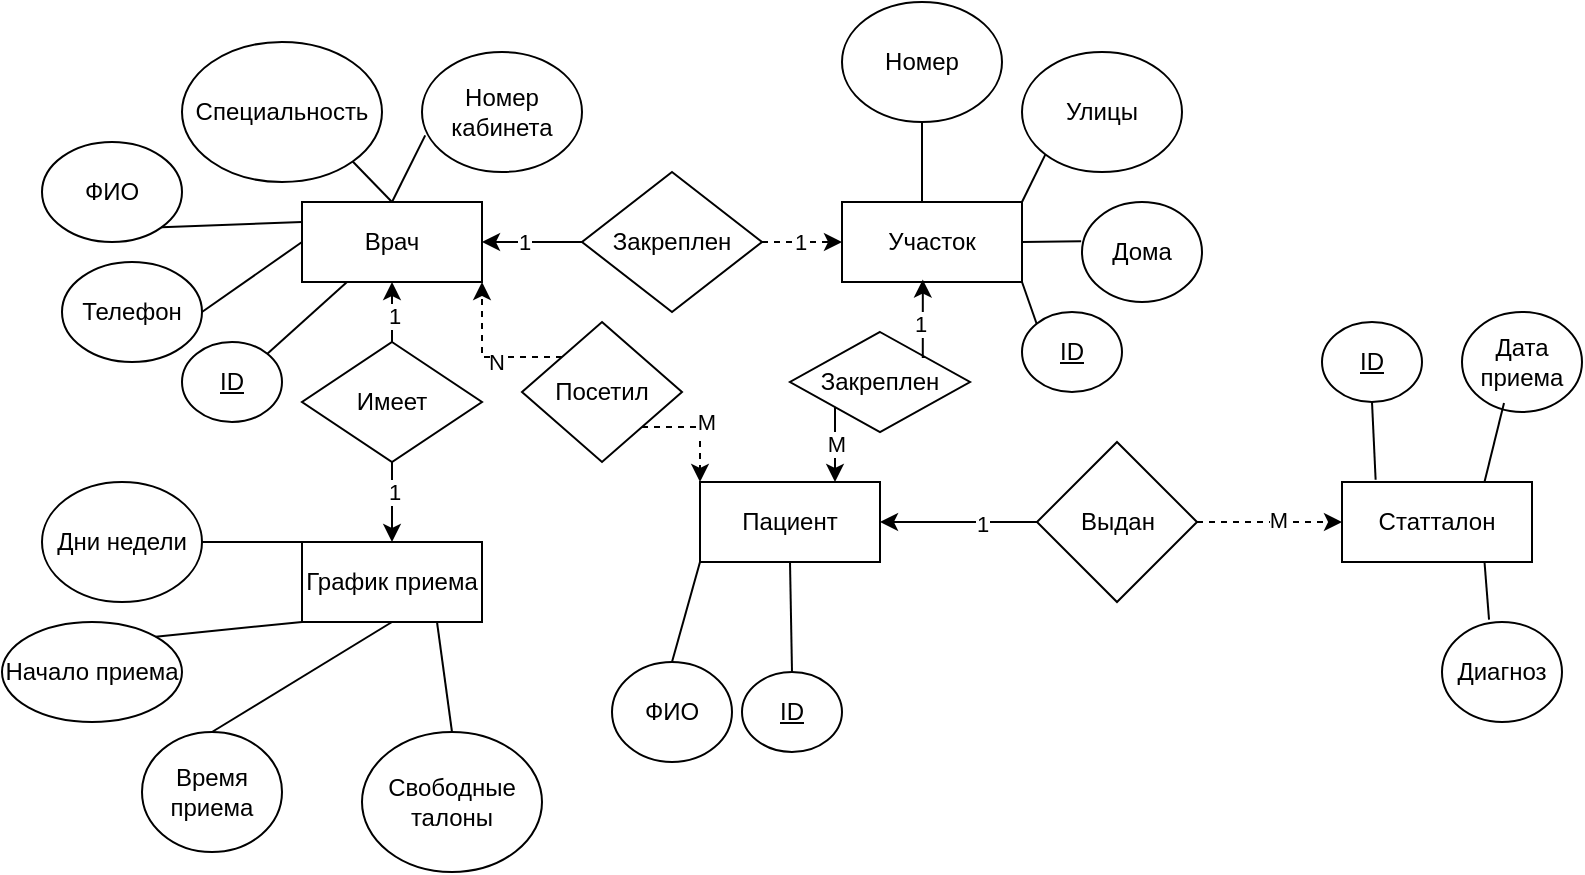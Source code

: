 <mxfile version="28.2.0">
  <diagram name="Страница — 1" id="8ma9KyARYrbKn6qlZUvq">
    <mxGraphModel dx="563" dy="782" grid="1" gridSize="10" guides="1" tooltips="1" connect="1" arrows="1" fold="1" page="1" pageScale="1" pageWidth="827" pageHeight="1169" math="0" shadow="0">
      <root>
        <mxCell id="0" />
        <mxCell id="1" parent="0" />
        <mxCell id="hVDHSrM-zefOUmls5H3F-1" value="В&lt;span style=&quot;background-color: transparent; color: light-dark(rgb(0, 0, 0), rgb(255, 255, 255));&quot;&gt;рач&lt;/span&gt;" style="rounded=0;whiteSpace=wrap;html=1;" vertex="1" parent="1">
          <mxGeometry x="170" y="120" width="90" height="40" as="geometry" />
        </mxCell>
        <mxCell id="hVDHSrM-zefOUmls5H3F-2" value="Пациент" style="rounded=0;whiteSpace=wrap;html=1;" vertex="1" parent="1">
          <mxGeometry x="369" y="260" width="90" height="40" as="geometry" />
        </mxCell>
        <mxCell id="hVDHSrM-zefOUmls5H3F-3" value="Участок" style="rounded=0;whiteSpace=wrap;html=1;" vertex="1" parent="1">
          <mxGeometry x="440" y="120" width="90" height="40" as="geometry" />
        </mxCell>
        <mxCell id="hVDHSrM-zefOUmls5H3F-8" value="Статталон" style="rounded=0;whiteSpace=wrap;html=1;" vertex="1" parent="1">
          <mxGeometry x="690" y="260" width="95" height="40" as="geometry" />
        </mxCell>
        <mxCell id="hVDHSrM-zefOUmls5H3F-9" value="Специальность" style="ellipse;whiteSpace=wrap;html=1;" vertex="1" parent="1">
          <mxGeometry x="110" y="40" width="100" height="70" as="geometry" />
        </mxCell>
        <mxCell id="hVDHSrM-zefOUmls5H3F-11" value="" style="endArrow=none;html=1;rounded=0;exitX=0.5;exitY=0;exitDx=0;exitDy=0;entryX=1;entryY=1;entryDx=0;entryDy=0;" edge="1" parent="1" source="hVDHSrM-zefOUmls5H3F-1" target="hVDHSrM-zefOUmls5H3F-9">
          <mxGeometry width="50" height="50" relative="1" as="geometry">
            <mxPoint x="320" y="280" as="sourcePoint" />
            <mxPoint x="370" y="230" as="targetPoint" />
          </mxGeometry>
        </mxCell>
        <mxCell id="hVDHSrM-zefOUmls5H3F-15" value="График приема" style="rounded=0;whiteSpace=wrap;html=1;" vertex="1" parent="1">
          <mxGeometry x="170" y="290" width="90" height="40" as="geometry" />
        </mxCell>
        <mxCell id="hVDHSrM-zefOUmls5H3F-17" value="ФИО" style="ellipse;whiteSpace=wrap;html=1;" vertex="1" parent="1">
          <mxGeometry x="40" y="90" width="70" height="50" as="geometry" />
        </mxCell>
        <mxCell id="hVDHSrM-zefOUmls5H3F-18" value="" style="endArrow=none;html=1;rounded=0;exitX=0;exitY=0.25;exitDx=0;exitDy=0;entryX=1;entryY=1;entryDx=0;entryDy=0;" edge="1" parent="1" source="hVDHSrM-zefOUmls5H3F-1" target="hVDHSrM-zefOUmls5H3F-17">
          <mxGeometry width="50" height="50" relative="1" as="geometry">
            <mxPoint x="101" y="293" as="sourcePoint" />
            <mxPoint x="80" y="270" as="targetPoint" />
          </mxGeometry>
        </mxCell>
        <mxCell id="hVDHSrM-zefOUmls5H3F-19" value="Телефон" style="ellipse;whiteSpace=wrap;html=1;" vertex="1" parent="1">
          <mxGeometry x="50" y="150" width="70" height="50" as="geometry" />
        </mxCell>
        <mxCell id="hVDHSrM-zefOUmls5H3F-20" value="" style="endArrow=none;html=1;rounded=0;exitX=0;exitY=0.5;exitDx=0;exitDy=0;entryX=1;entryY=0.5;entryDx=0;entryDy=0;" edge="1" parent="1" source="hVDHSrM-zefOUmls5H3F-1" target="hVDHSrM-zefOUmls5H3F-19">
          <mxGeometry width="50" height="50" relative="1" as="geometry">
            <mxPoint x="171" y="313" as="sourcePoint" />
            <mxPoint x="150" y="290" as="targetPoint" />
          </mxGeometry>
        </mxCell>
        <mxCell id="hVDHSrM-zefOUmls5H3F-21" value="Номер кабинета" style="ellipse;whiteSpace=wrap;html=1;" vertex="1" parent="1">
          <mxGeometry x="230" y="45" width="80" height="60" as="geometry" />
        </mxCell>
        <mxCell id="hVDHSrM-zefOUmls5H3F-22" value="" style="endArrow=none;html=1;rounded=0;exitX=0.5;exitY=0;exitDx=0;exitDy=0;entryX=0.02;entryY=0.695;entryDx=0;entryDy=0;entryPerimeter=0;" edge="1" parent="1" source="hVDHSrM-zefOUmls5H3F-1" target="hVDHSrM-zefOUmls5H3F-21">
          <mxGeometry width="50" height="50" relative="1" as="geometry">
            <mxPoint x="381" y="113" as="sourcePoint" />
            <mxPoint x="360" y="90" as="targetPoint" />
          </mxGeometry>
        </mxCell>
        <mxCell id="hVDHSrM-zefOUmls5H3F-23" value="Номер" style="ellipse;whiteSpace=wrap;html=1;" vertex="1" parent="1">
          <mxGeometry x="440" y="20" width="80" height="60" as="geometry" />
        </mxCell>
        <mxCell id="hVDHSrM-zefOUmls5H3F-24" value="" style="endArrow=none;html=1;rounded=0;entryX=0.5;entryY=1;entryDx=0;entryDy=0;" edge="1" parent="1" target="hVDHSrM-zefOUmls5H3F-23">
          <mxGeometry width="50" height="50" relative="1" as="geometry">
            <mxPoint x="480" y="120" as="sourcePoint" />
            <mxPoint x="550" y="100" as="targetPoint" />
          </mxGeometry>
        </mxCell>
        <mxCell id="hVDHSrM-zefOUmls5H3F-25" value="Улицы" style="ellipse;whiteSpace=wrap;html=1;" vertex="1" parent="1">
          <mxGeometry x="530" y="45" width="80" height="60" as="geometry" />
        </mxCell>
        <mxCell id="hVDHSrM-zefOUmls5H3F-26" value="" style="endArrow=none;html=1;rounded=0;exitX=1;exitY=0;exitDx=0;exitDy=0;entryX=0;entryY=1;entryDx=0;entryDy=0;" edge="1" parent="1" source="hVDHSrM-zefOUmls5H3F-3" target="hVDHSrM-zefOUmls5H3F-25">
          <mxGeometry width="50" height="50" relative="1" as="geometry">
            <mxPoint x="591" y="253" as="sourcePoint" />
            <mxPoint x="570" y="230" as="targetPoint" />
          </mxGeometry>
        </mxCell>
        <mxCell id="hVDHSrM-zefOUmls5H3F-27" value="Дома" style="ellipse;whiteSpace=wrap;html=1;" vertex="1" parent="1">
          <mxGeometry x="560" y="120" width="60" height="50" as="geometry" />
        </mxCell>
        <mxCell id="hVDHSrM-zefOUmls5H3F-28" value="" style="endArrow=none;html=1;rounded=0;exitX=1;exitY=0.5;exitDx=0;exitDy=0;entryX=-0.007;entryY=0.392;entryDx=0;entryDy=0;entryPerimeter=0;" edge="1" parent="1" source="hVDHSrM-zefOUmls5H3F-3" target="hVDHSrM-zefOUmls5H3F-27">
          <mxGeometry width="50" height="50" relative="1" as="geometry">
            <mxPoint x="441" y="243" as="sourcePoint" />
            <mxPoint x="420" y="220" as="targetPoint" />
          </mxGeometry>
        </mxCell>
        <mxCell id="hVDHSrM-zefOUmls5H3F-31" style="edgeStyle=orthogonalEdgeStyle;rounded=0;orthogonalLoop=1;jettySize=auto;html=1;exitX=1;exitY=0.5;exitDx=0;exitDy=0;entryX=0;entryY=0.5;entryDx=0;entryDy=0;dashed=1;" edge="1" parent="1" source="hVDHSrM-zefOUmls5H3F-29" target="hVDHSrM-zefOUmls5H3F-3">
          <mxGeometry relative="1" as="geometry" />
        </mxCell>
        <mxCell id="hVDHSrM-zefOUmls5H3F-34" value="1" style="edgeLabel;html=1;align=center;verticalAlign=middle;resizable=0;points=[];" vertex="1" connectable="0" parent="hVDHSrM-zefOUmls5H3F-31">
          <mxGeometry x="-0.06" relative="1" as="geometry">
            <mxPoint as="offset" />
          </mxGeometry>
        </mxCell>
        <mxCell id="hVDHSrM-zefOUmls5H3F-32" style="edgeStyle=orthogonalEdgeStyle;rounded=0;orthogonalLoop=1;jettySize=auto;html=1;exitX=0;exitY=0.5;exitDx=0;exitDy=0;entryX=1;entryY=0.5;entryDx=0;entryDy=0;" edge="1" parent="1" source="hVDHSrM-zefOUmls5H3F-29" target="hVDHSrM-zefOUmls5H3F-1">
          <mxGeometry relative="1" as="geometry" />
        </mxCell>
        <mxCell id="hVDHSrM-zefOUmls5H3F-33" value="1" style="edgeLabel;html=1;align=center;verticalAlign=middle;resizable=0;points=[];" vertex="1" connectable="0" parent="hVDHSrM-zefOUmls5H3F-32">
          <mxGeometry x="0.184" relative="1" as="geometry">
            <mxPoint as="offset" />
          </mxGeometry>
        </mxCell>
        <mxCell id="hVDHSrM-zefOUmls5H3F-29" value="Закреплен" style="rhombus;whiteSpace=wrap;html=1;" vertex="1" parent="1">
          <mxGeometry x="310" y="105" width="90" height="70" as="geometry" />
        </mxCell>
        <mxCell id="hVDHSrM-zefOUmls5H3F-36" value="&lt;u&gt;ID&lt;/u&gt;" style="ellipse;whiteSpace=wrap;html=1;" vertex="1" parent="1">
          <mxGeometry x="110" y="190" width="50" height="40" as="geometry" />
        </mxCell>
        <mxCell id="hVDHSrM-zefOUmls5H3F-37" value="" style="endArrow=none;html=1;rounded=0;exitX=1;exitY=0;exitDx=0;exitDy=0;entryX=0.25;entryY=1;entryDx=0;entryDy=0;" edge="1" parent="1" source="hVDHSrM-zefOUmls5H3F-36" target="hVDHSrM-zefOUmls5H3F-1">
          <mxGeometry width="50" height="50" relative="1" as="geometry">
            <mxPoint x="291" y="223" as="sourcePoint" />
            <mxPoint x="270" y="200" as="targetPoint" />
          </mxGeometry>
        </mxCell>
        <mxCell id="hVDHSrM-zefOUmls5H3F-38" value="&lt;u&gt;ID&lt;/u&gt;" style="ellipse;whiteSpace=wrap;html=1;" vertex="1" parent="1">
          <mxGeometry x="530" y="175" width="50" height="40" as="geometry" />
        </mxCell>
        <mxCell id="hVDHSrM-zefOUmls5H3F-39" value="" style="endArrow=none;html=1;rounded=0;exitX=1;exitY=1;exitDx=0;exitDy=0;entryX=0;entryY=0;entryDx=0;entryDy=0;" edge="1" parent="1" source="hVDHSrM-zefOUmls5H3F-3" target="hVDHSrM-zefOUmls5H3F-38">
          <mxGeometry width="50" height="50" relative="1" as="geometry">
            <mxPoint x="440" y="266" as="sourcePoint" />
            <mxPoint x="480" y="230" as="targetPoint" />
          </mxGeometry>
        </mxCell>
        <mxCell id="hVDHSrM-zefOUmls5H3F-40" value="Дни недели" style="ellipse;whiteSpace=wrap;html=1;" vertex="1" parent="1">
          <mxGeometry x="40" y="260" width="80" height="60" as="geometry" />
        </mxCell>
        <mxCell id="hVDHSrM-zefOUmls5H3F-41" value="" style="endArrow=none;html=1;rounded=0;exitX=1;exitY=0.5;exitDx=0;exitDy=0;entryX=0;entryY=0;entryDx=0;entryDy=0;" edge="1" parent="1" source="hVDHSrM-zefOUmls5H3F-40" target="hVDHSrM-zefOUmls5H3F-15">
          <mxGeometry width="50" height="50" relative="1" as="geometry">
            <mxPoint x="210" y="356" as="sourcePoint" />
            <mxPoint x="250" y="320" as="targetPoint" />
          </mxGeometry>
        </mxCell>
        <mxCell id="hVDHSrM-zefOUmls5H3F-42" value="Начало приема" style="ellipse;whiteSpace=wrap;html=1;" vertex="1" parent="1">
          <mxGeometry x="20" y="330" width="90" height="50" as="geometry" />
        </mxCell>
        <mxCell id="hVDHSrM-zefOUmls5H3F-43" value="" style="endArrow=none;html=1;rounded=0;exitX=0;exitY=1;exitDx=0;exitDy=0;entryX=1;entryY=0;entryDx=0;entryDy=0;" edge="1" parent="1" source="hVDHSrM-zefOUmls5H3F-15" target="hVDHSrM-zefOUmls5H3F-42">
          <mxGeometry width="50" height="50" relative="1" as="geometry">
            <mxPoint x="220" y="456" as="sourcePoint" />
            <mxPoint x="260" y="420" as="targetPoint" />
          </mxGeometry>
        </mxCell>
        <mxCell id="hVDHSrM-zefOUmls5H3F-44" value="Время приема" style="ellipse;whiteSpace=wrap;html=1;" vertex="1" parent="1">
          <mxGeometry x="90" y="385" width="70" height="60" as="geometry" />
        </mxCell>
        <mxCell id="hVDHSrM-zefOUmls5H3F-45" value="" style="endArrow=none;html=1;rounded=0;exitX=0.5;exitY=0;exitDx=0;exitDy=0;entryX=0.5;entryY=1;entryDx=0;entryDy=0;" edge="1" parent="1" source="hVDHSrM-zefOUmls5H3F-44" target="hVDHSrM-zefOUmls5H3F-15">
          <mxGeometry width="50" height="50" relative="1" as="geometry">
            <mxPoint x="230" y="456" as="sourcePoint" />
            <mxPoint x="270" y="420" as="targetPoint" />
          </mxGeometry>
        </mxCell>
        <mxCell id="hVDHSrM-zefOUmls5H3F-47" style="edgeStyle=orthogonalEdgeStyle;rounded=0;orthogonalLoop=1;jettySize=auto;html=1;exitX=0.5;exitY=1;exitDx=0;exitDy=0;entryX=0.5;entryY=0;entryDx=0;entryDy=0;" edge="1" parent="1" source="hVDHSrM-zefOUmls5H3F-46" target="hVDHSrM-zefOUmls5H3F-15">
          <mxGeometry relative="1" as="geometry" />
        </mxCell>
        <mxCell id="hVDHSrM-zefOUmls5H3F-50" value="1" style="edgeLabel;html=1;align=center;verticalAlign=middle;resizable=0;points=[];" vertex="1" connectable="0" parent="hVDHSrM-zefOUmls5H3F-47">
          <mxGeometry x="-0.24" y="1" relative="1" as="geometry">
            <mxPoint as="offset" />
          </mxGeometry>
        </mxCell>
        <mxCell id="hVDHSrM-zefOUmls5H3F-48" style="edgeStyle=orthogonalEdgeStyle;rounded=0;orthogonalLoop=1;jettySize=auto;html=1;exitX=0.5;exitY=0;exitDx=0;exitDy=0;entryX=0.5;entryY=1;entryDx=0;entryDy=0;" edge="1" parent="1" source="hVDHSrM-zefOUmls5H3F-46" target="hVDHSrM-zefOUmls5H3F-1">
          <mxGeometry relative="1" as="geometry" />
        </mxCell>
        <mxCell id="hVDHSrM-zefOUmls5H3F-49" value="1" style="edgeLabel;html=1;align=center;verticalAlign=middle;resizable=0;points=[];" vertex="1" connectable="0" parent="hVDHSrM-zefOUmls5H3F-48">
          <mxGeometry x="-0.093" y="-1" relative="1" as="geometry">
            <mxPoint as="offset" />
          </mxGeometry>
        </mxCell>
        <mxCell id="hVDHSrM-zefOUmls5H3F-46" value="Имеет" style="rhombus;whiteSpace=wrap;html=1;" vertex="1" parent="1">
          <mxGeometry x="170" y="190" width="90" height="60" as="geometry" />
        </mxCell>
        <mxCell id="hVDHSrM-zefOUmls5H3F-51" value="ФИО" style="ellipse;whiteSpace=wrap;html=1;" vertex="1" parent="1">
          <mxGeometry x="325" y="350" width="60" height="50" as="geometry" />
        </mxCell>
        <mxCell id="hVDHSrM-zefOUmls5H3F-52" value="" style="endArrow=none;html=1;rounded=0;exitX=0.5;exitY=0;exitDx=0;exitDy=0;entryX=0;entryY=1;entryDx=0;entryDy=0;" edge="1" parent="1" source="hVDHSrM-zefOUmls5H3F-51" target="hVDHSrM-zefOUmls5H3F-2">
          <mxGeometry width="50" height="50" relative="1" as="geometry">
            <mxPoint x="450" y="426" as="sourcePoint" />
            <mxPoint x="490" y="390" as="targetPoint" />
          </mxGeometry>
        </mxCell>
        <mxCell id="hVDHSrM-zefOUmls5H3F-53" value="&lt;u&gt;ID&lt;/u&gt;" style="ellipse;whiteSpace=wrap;html=1;" vertex="1" parent="1">
          <mxGeometry x="390" y="355" width="50" height="40" as="geometry" />
        </mxCell>
        <mxCell id="hVDHSrM-zefOUmls5H3F-54" value="" style="endArrow=none;html=1;rounded=0;exitX=0.5;exitY=0;exitDx=0;exitDy=0;entryX=0.5;entryY=1;entryDx=0;entryDy=0;" edge="1" parent="1" source="hVDHSrM-zefOUmls5H3F-53" target="hVDHSrM-zefOUmls5H3F-2">
          <mxGeometry width="50" height="50" relative="1" as="geometry">
            <mxPoint x="530" y="336" as="sourcePoint" />
            <mxPoint x="570" y="300" as="targetPoint" />
          </mxGeometry>
        </mxCell>
        <mxCell id="hVDHSrM-zefOUmls5H3F-64" style="edgeStyle=orthogonalEdgeStyle;rounded=0;orthogonalLoop=1;jettySize=auto;html=1;exitX=0;exitY=1;exitDx=0;exitDy=0;entryX=0.75;entryY=0;entryDx=0;entryDy=0;" edge="1" parent="1" source="hVDHSrM-zefOUmls5H3F-55" target="hVDHSrM-zefOUmls5H3F-2">
          <mxGeometry relative="1" as="geometry" />
        </mxCell>
        <mxCell id="hVDHSrM-zefOUmls5H3F-65" value="M" style="edgeLabel;html=1;align=center;verticalAlign=middle;resizable=0;points=[];" vertex="1" connectable="0" parent="hVDHSrM-zefOUmls5H3F-64">
          <mxGeometry x="-0.045" relative="1" as="geometry">
            <mxPoint as="offset" />
          </mxGeometry>
        </mxCell>
        <mxCell id="hVDHSrM-zefOUmls5H3F-55" value="Закреплен" style="rhombus;whiteSpace=wrap;html=1;" vertex="1" parent="1">
          <mxGeometry x="414" y="185" width="90" height="50" as="geometry" />
        </mxCell>
        <mxCell id="hVDHSrM-zefOUmls5H3F-63" style="edgeStyle=orthogonalEdgeStyle;rounded=0;orthogonalLoop=1;jettySize=auto;html=1;exitX=1;exitY=0;exitDx=0;exitDy=0;entryX=0.449;entryY=0.97;entryDx=0;entryDy=0;entryPerimeter=0;" edge="1" parent="1" source="hVDHSrM-zefOUmls5H3F-55" target="hVDHSrM-zefOUmls5H3F-3">
          <mxGeometry relative="1" as="geometry" />
        </mxCell>
        <mxCell id="hVDHSrM-zefOUmls5H3F-66" value="1" style="edgeLabel;html=1;align=center;verticalAlign=middle;resizable=0;points=[];" vertex="1" connectable="0" parent="hVDHSrM-zefOUmls5H3F-63">
          <mxGeometry x="-0.085" y="2" relative="1" as="geometry">
            <mxPoint as="offset" />
          </mxGeometry>
        </mxCell>
        <mxCell id="hVDHSrM-zefOUmls5H3F-68" style="edgeStyle=orthogonalEdgeStyle;rounded=0;orthogonalLoop=1;jettySize=auto;html=1;exitX=0;exitY=0;exitDx=0;exitDy=0;entryX=1;entryY=1;entryDx=0;entryDy=0;dashed=1;" edge="1" parent="1" source="hVDHSrM-zefOUmls5H3F-67" target="hVDHSrM-zefOUmls5H3F-1">
          <mxGeometry relative="1" as="geometry" />
        </mxCell>
        <mxCell id="hVDHSrM-zefOUmls5H3F-71" value="N" style="edgeLabel;html=1;align=center;verticalAlign=middle;resizable=0;points=[];" vertex="1" connectable="0" parent="hVDHSrM-zefOUmls5H3F-68">
          <mxGeometry x="-0.143" y="2" relative="1" as="geometry">
            <mxPoint as="offset" />
          </mxGeometry>
        </mxCell>
        <mxCell id="hVDHSrM-zefOUmls5H3F-69" style="edgeStyle=orthogonalEdgeStyle;rounded=0;orthogonalLoop=1;jettySize=auto;html=1;exitX=1;exitY=1;exitDx=0;exitDy=0;entryX=0;entryY=0;entryDx=0;entryDy=0;dashed=1;" edge="1" parent="1" source="hVDHSrM-zefOUmls5H3F-67" target="hVDHSrM-zefOUmls5H3F-2">
          <mxGeometry relative="1" as="geometry" />
        </mxCell>
        <mxCell id="hVDHSrM-zefOUmls5H3F-70" value="M" style="edgeLabel;html=1;align=center;verticalAlign=middle;resizable=0;points=[];" vertex="1" connectable="0" parent="hVDHSrM-zefOUmls5H3F-69">
          <mxGeometry x="0.027" y="4" relative="1" as="geometry">
            <mxPoint x="-1" y="-3" as="offset" />
          </mxGeometry>
        </mxCell>
        <mxCell id="hVDHSrM-zefOUmls5H3F-67" value="Посетил" style="rhombus;whiteSpace=wrap;html=1;" vertex="1" parent="1">
          <mxGeometry x="280" y="180" width="80" height="70" as="geometry" />
        </mxCell>
        <mxCell id="hVDHSrM-zefOUmls5H3F-73" style="edgeStyle=orthogonalEdgeStyle;rounded=0;orthogonalLoop=1;jettySize=auto;html=1;exitX=0;exitY=0.5;exitDx=0;exitDy=0;entryX=1;entryY=0.5;entryDx=0;entryDy=0;" edge="1" parent="1" source="hVDHSrM-zefOUmls5H3F-72" target="hVDHSrM-zefOUmls5H3F-2">
          <mxGeometry relative="1" as="geometry" />
        </mxCell>
        <mxCell id="hVDHSrM-zefOUmls5H3F-77" value="1" style="edgeLabel;html=1;align=center;verticalAlign=middle;resizable=0;points=[];" vertex="1" connectable="0" parent="hVDHSrM-zefOUmls5H3F-73">
          <mxGeometry x="-0.304" y="1" relative="1" as="geometry">
            <mxPoint as="offset" />
          </mxGeometry>
        </mxCell>
        <mxCell id="hVDHSrM-zefOUmls5H3F-74" style="edgeStyle=orthogonalEdgeStyle;rounded=0;orthogonalLoop=1;jettySize=auto;html=1;exitX=1;exitY=0.5;exitDx=0;exitDy=0;entryX=0;entryY=0.5;entryDx=0;entryDy=0;dashed=1;" edge="1" parent="1" source="hVDHSrM-zefOUmls5H3F-72" target="hVDHSrM-zefOUmls5H3F-8">
          <mxGeometry relative="1" as="geometry" />
        </mxCell>
        <mxCell id="hVDHSrM-zefOUmls5H3F-78" value="M" style="edgeLabel;html=1;align=center;verticalAlign=middle;resizable=0;points=[];" vertex="1" connectable="0" parent="hVDHSrM-zefOUmls5H3F-74">
          <mxGeometry x="0.108" y="1" relative="1" as="geometry">
            <mxPoint as="offset" />
          </mxGeometry>
        </mxCell>
        <mxCell id="hVDHSrM-zefOUmls5H3F-72" value="Выдан" style="rhombus;whiteSpace=wrap;html=1;" vertex="1" parent="1">
          <mxGeometry x="537.5" y="240" width="80" height="80" as="geometry" />
        </mxCell>
        <mxCell id="hVDHSrM-zefOUmls5H3F-79" value="&lt;u&gt;ID&lt;/u&gt;" style="ellipse;whiteSpace=wrap;html=1;" vertex="1" parent="1">
          <mxGeometry x="680" y="180" width="50" height="40" as="geometry" />
        </mxCell>
        <mxCell id="hVDHSrM-zefOUmls5H3F-80" value="" style="endArrow=none;html=1;rounded=0;exitX=0.177;exitY=-0.029;exitDx=0;exitDy=0;entryX=0.5;entryY=1;entryDx=0;entryDy=0;exitPerimeter=0;" edge="1" parent="1" source="hVDHSrM-zefOUmls5H3F-8" target="hVDHSrM-zefOUmls5H3F-79">
          <mxGeometry width="50" height="50" relative="1" as="geometry">
            <mxPoint x="641" y="405" as="sourcePoint" />
            <mxPoint x="640" y="350" as="targetPoint" />
          </mxGeometry>
        </mxCell>
        <mxCell id="hVDHSrM-zefOUmls5H3F-81" value="Дата приема" style="ellipse;whiteSpace=wrap;html=1;" vertex="1" parent="1">
          <mxGeometry x="750" y="175" width="60" height="50" as="geometry" />
        </mxCell>
        <mxCell id="hVDHSrM-zefOUmls5H3F-82" value="Диагноз" style="ellipse;whiteSpace=wrap;html=1;" vertex="1" parent="1">
          <mxGeometry x="740" y="330" width="60" height="50" as="geometry" />
        </mxCell>
        <mxCell id="hVDHSrM-zefOUmls5H3F-83" value="" style="endArrow=none;html=1;rounded=0;exitX=0.75;exitY=1;exitDx=0;exitDy=0;entryX=0.392;entryY=-0.023;entryDx=0;entryDy=0;entryPerimeter=0;" edge="1" parent="1" source="hVDHSrM-zefOUmls5H3F-8" target="hVDHSrM-zefOUmls5H3F-82">
          <mxGeometry width="50" height="50" relative="1" as="geometry">
            <mxPoint x="752" y="449" as="sourcePoint" />
            <mxPoint x="750" y="410" as="targetPoint" />
          </mxGeometry>
        </mxCell>
        <mxCell id="hVDHSrM-zefOUmls5H3F-84" value="" style="endArrow=none;html=1;rounded=0;exitX=0.75;exitY=0;exitDx=0;exitDy=0;entryX=0.35;entryY=0.91;entryDx=0;entryDy=0;entryPerimeter=0;" edge="1" parent="1" source="hVDHSrM-zefOUmls5H3F-8" target="hVDHSrM-zefOUmls5H3F-81">
          <mxGeometry width="50" height="50" relative="1" as="geometry">
            <mxPoint x="702" y="469" as="sourcePoint" />
            <mxPoint x="700" y="430" as="targetPoint" />
          </mxGeometry>
        </mxCell>
        <mxCell id="hVDHSrM-zefOUmls5H3F-86" value="Свободные талоны" style="ellipse;whiteSpace=wrap;html=1;" vertex="1" parent="1">
          <mxGeometry x="200" y="385" width="90" height="70" as="geometry" />
        </mxCell>
        <mxCell id="hVDHSrM-zefOUmls5H3F-87" value="" style="endArrow=none;html=1;rounded=0;exitX=0.75;exitY=1;exitDx=0;exitDy=0;entryX=0.5;entryY=0;entryDx=0;entryDy=0;" edge="1" parent="1" source="hVDHSrM-zefOUmls5H3F-15" target="hVDHSrM-zefOUmls5H3F-86">
          <mxGeometry width="50" height="50" relative="1" as="geometry">
            <mxPoint x="260" y="615" as="sourcePoint" />
            <mxPoint x="350" y="560" as="targetPoint" />
          </mxGeometry>
        </mxCell>
      </root>
    </mxGraphModel>
  </diagram>
</mxfile>
